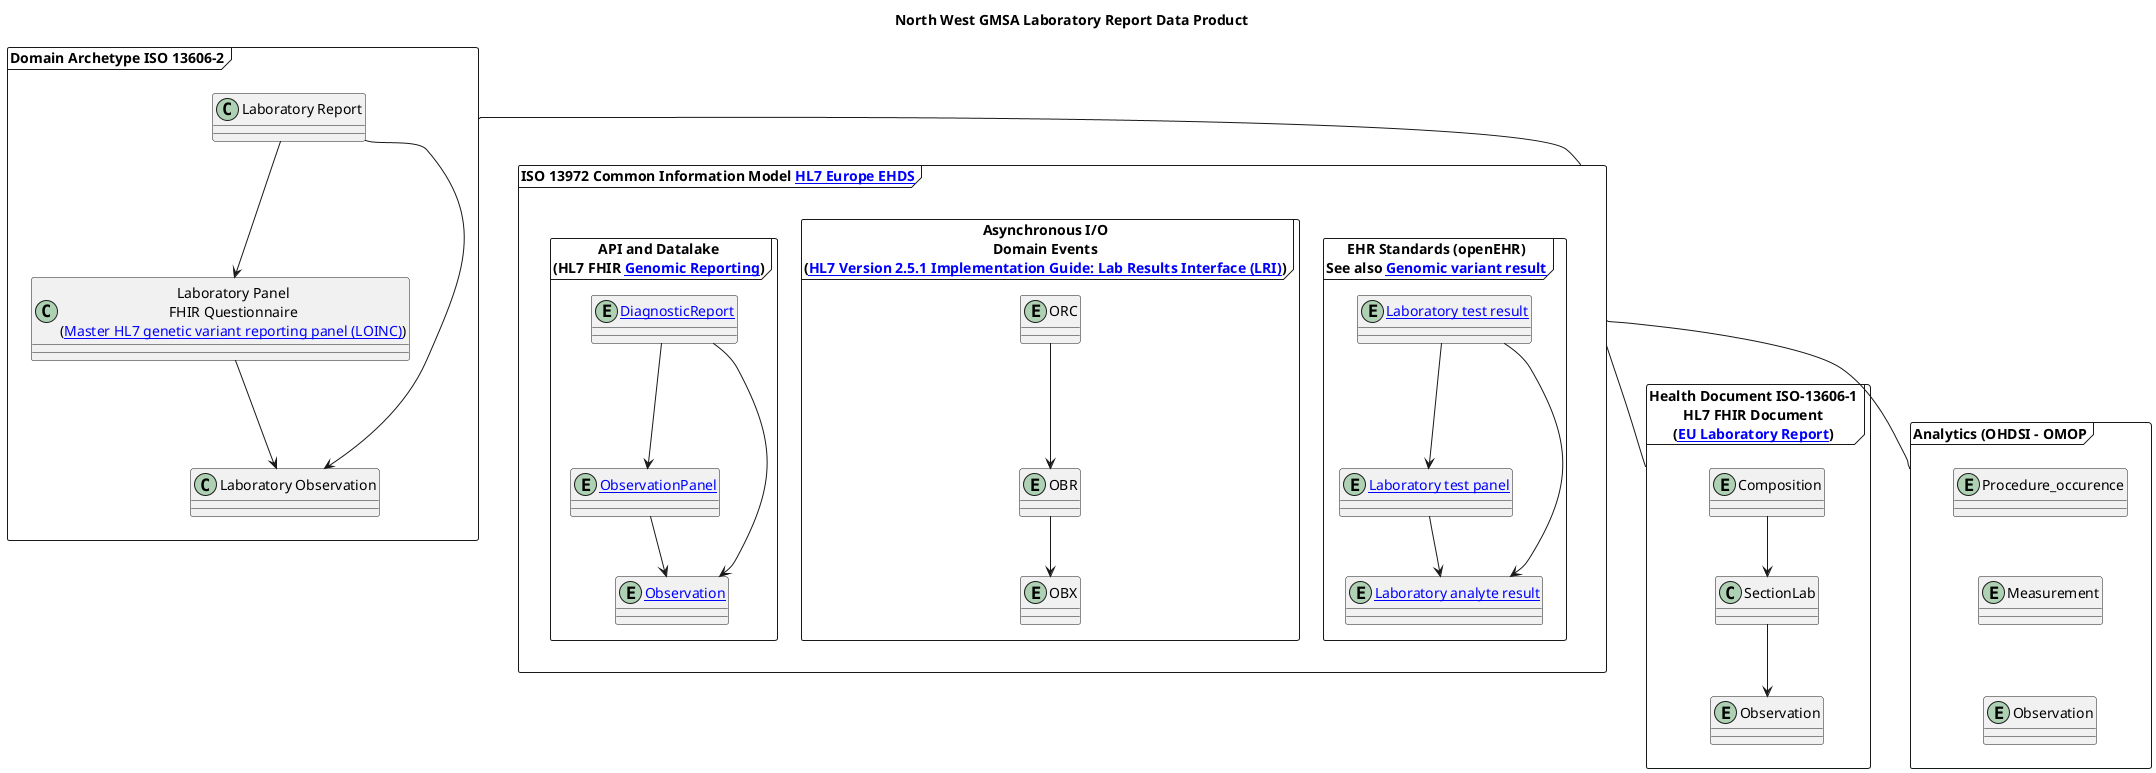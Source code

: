 @startuml

skinparam svgDimensionStyle false

title "North West GMSA Laboratory Report Data Product"

frame "Domain Archetype ISO 13606-2" as iso136062 {

  class "Laboratory Report" as LaboratoryReport {
  }

  class "Laboratory Panel\nFHIR Questionnaire\n([[https://nw-gmsa.github.io/R4/Questionnaire-81247-9.html Master HL7 genetic variant reporting panel (LOINC)]])" as LaboratoryPanel

  class "Laboratory Observation" as LaboratoryObservation

  LaboratoryReport --> LaboratoryPanel
  LaboratoryReport --> LaboratoryObservation
  LaboratoryPanel --> LaboratoryObservation
}

frame "ISO 13972 Common Information Model [[https://hl7europe.org/standards/ehds/ HL7 Europe EHDS]]" as iso13972 {

  frame "EHR Standards (openEHR)\nSee also [[https://ckm.openehr.org/ckm/archetypes/1013.1.3759 Genomic variant result]]" as openEHR {
    entity "[[https://ckm.openehr.org/ckm/archetypes/1013.1.2191 Laboratory test result]]" as openEHRLaboratoryReport
    entity "[[https://ckm.openehr.org/ckm/archetypes/1013.1.2192 Laboratory test panel]]" as openEHRLaboratoryPanel
    entity "[[https://ckm.openehr.org/ckm/archetypes/1013.1.2881 Laboratory analyte result]]" as openEHRLaboratoryAnalyte

    openEHRLaboratoryReport --> openEHRLaboratoryPanel
    openEHRLaboratoryReport --> openEHRLaboratoryAnalyte
    openEHRLaboratoryPanel --> openEHRLaboratoryAnalyte

  }

  frame "Asynchronous I/O\nDomain Events\n([[https://confluence.hl7.org/download/attachments/25559919/2018%2004%2003%20-%20V2%20LRI%20-%20Ch.%205%20CG%20and%20Code%20System%20Tables.pdf?api=v2 HL7 Version 2.5.1 Implementation Guide: Lab Results Interface (LRI)]])" as HL7v2 {
    entity ORC
    entity OBR
    entity OBX

    ORC --> OBR
    OBR --> OBX

  }

  frame "API and Datalake\n(HL7 FHIR [[https://build.fhir.org/ig/HL7/genomics-reporting/index.html Genomic Reporting]])" as FHR {
    entity "[[DiagnosticReport]]" as DiagnosticReport
    entity "[[StructureDefinition-Observation-Panel.html ObservationPanel]]" as ObservationPanel
    entity "[[Observation]]" as Observation

    DiagnosticReport --> ObservationPanel
    DiagnosticReport --> Observation
    ObservationPanel --> Observation

  }
}

frame "Health Document ISO-13606-1\nHL7 FHIR Document\n([[https://build.fhir.org/ig/hl7-eu/laboratory/ EU Laboratory Report]])" as iso136061 {
    entity Composition
    class SectionLab
    entity Observation

    Composition --> SectionLab
    SectionLab --> Observation
}

frame "Analytics (OHDSI - OMOP" as Analytics {
    entity Procedure_occurence
    entity Measurement
    entity "Observation" as OMOPObservation

    Procedure_occurence -d[hidden]- Measurement
    Measurement -d[hidden]- OMOPObservation
}

iso136062 -d- iso13972
iso13972 -d- iso136061
iso13972 -d- Analytics


@enduml
